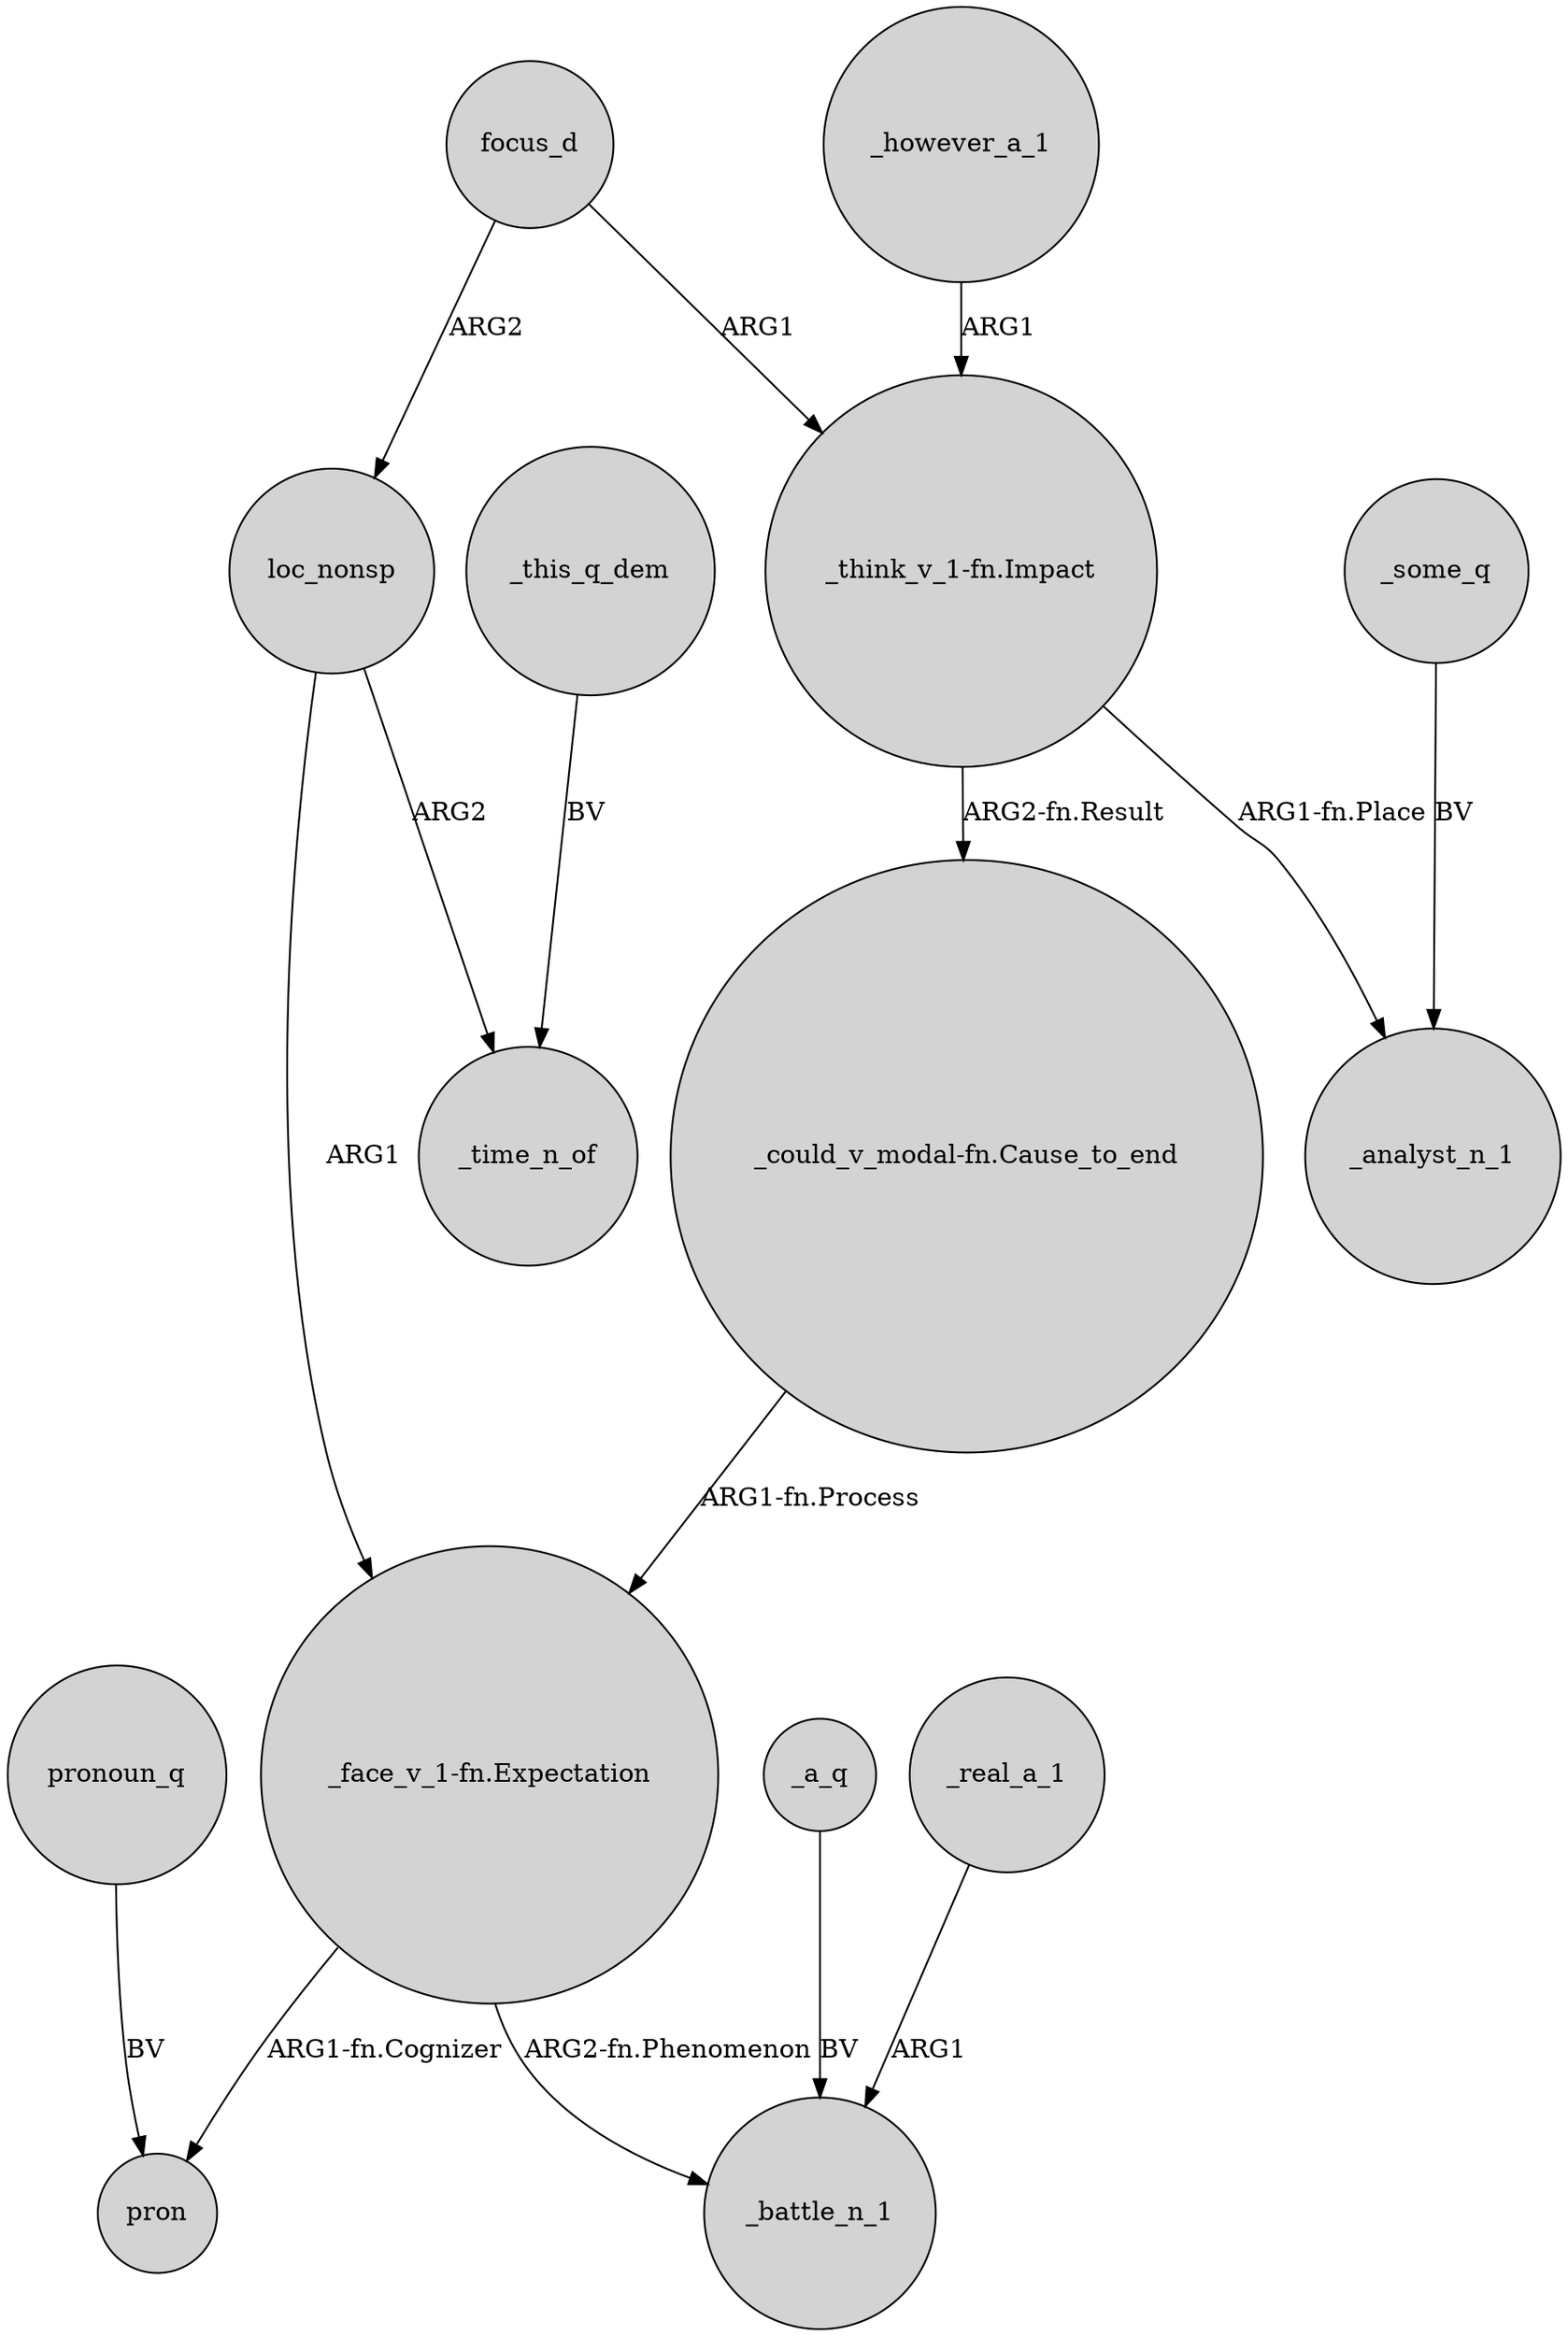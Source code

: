 digraph {
	node [shape=circle style=filled]
	_however_a_1 -> "_think_v_1-fn.Impact" [label=ARG1]
	loc_nonsp -> _time_n_of [label=ARG2]
	focus_d -> loc_nonsp [label=ARG2]
	"_think_v_1-fn.Impact" -> "_could_v_modal-fn.Cause_to_end" [label="ARG2-fn.Result"]
	"_could_v_modal-fn.Cause_to_end" -> "_face_v_1-fn.Expectation" [label="ARG1-fn.Process"]
	"_face_v_1-fn.Expectation" -> pron [label="ARG1-fn.Cognizer"]
	_real_a_1 -> _battle_n_1 [label=ARG1]
	_some_q -> _analyst_n_1 [label=BV]
	_a_q -> _battle_n_1 [label=BV]
	focus_d -> "_think_v_1-fn.Impact" [label=ARG1]
	"_think_v_1-fn.Impact" -> _analyst_n_1 [label="ARG1-fn.Place"]
	pronoun_q -> pron [label=BV]
	_this_q_dem -> _time_n_of [label=BV]
	"_face_v_1-fn.Expectation" -> _battle_n_1 [label="ARG2-fn.Phenomenon"]
	loc_nonsp -> "_face_v_1-fn.Expectation" [label=ARG1]
}
